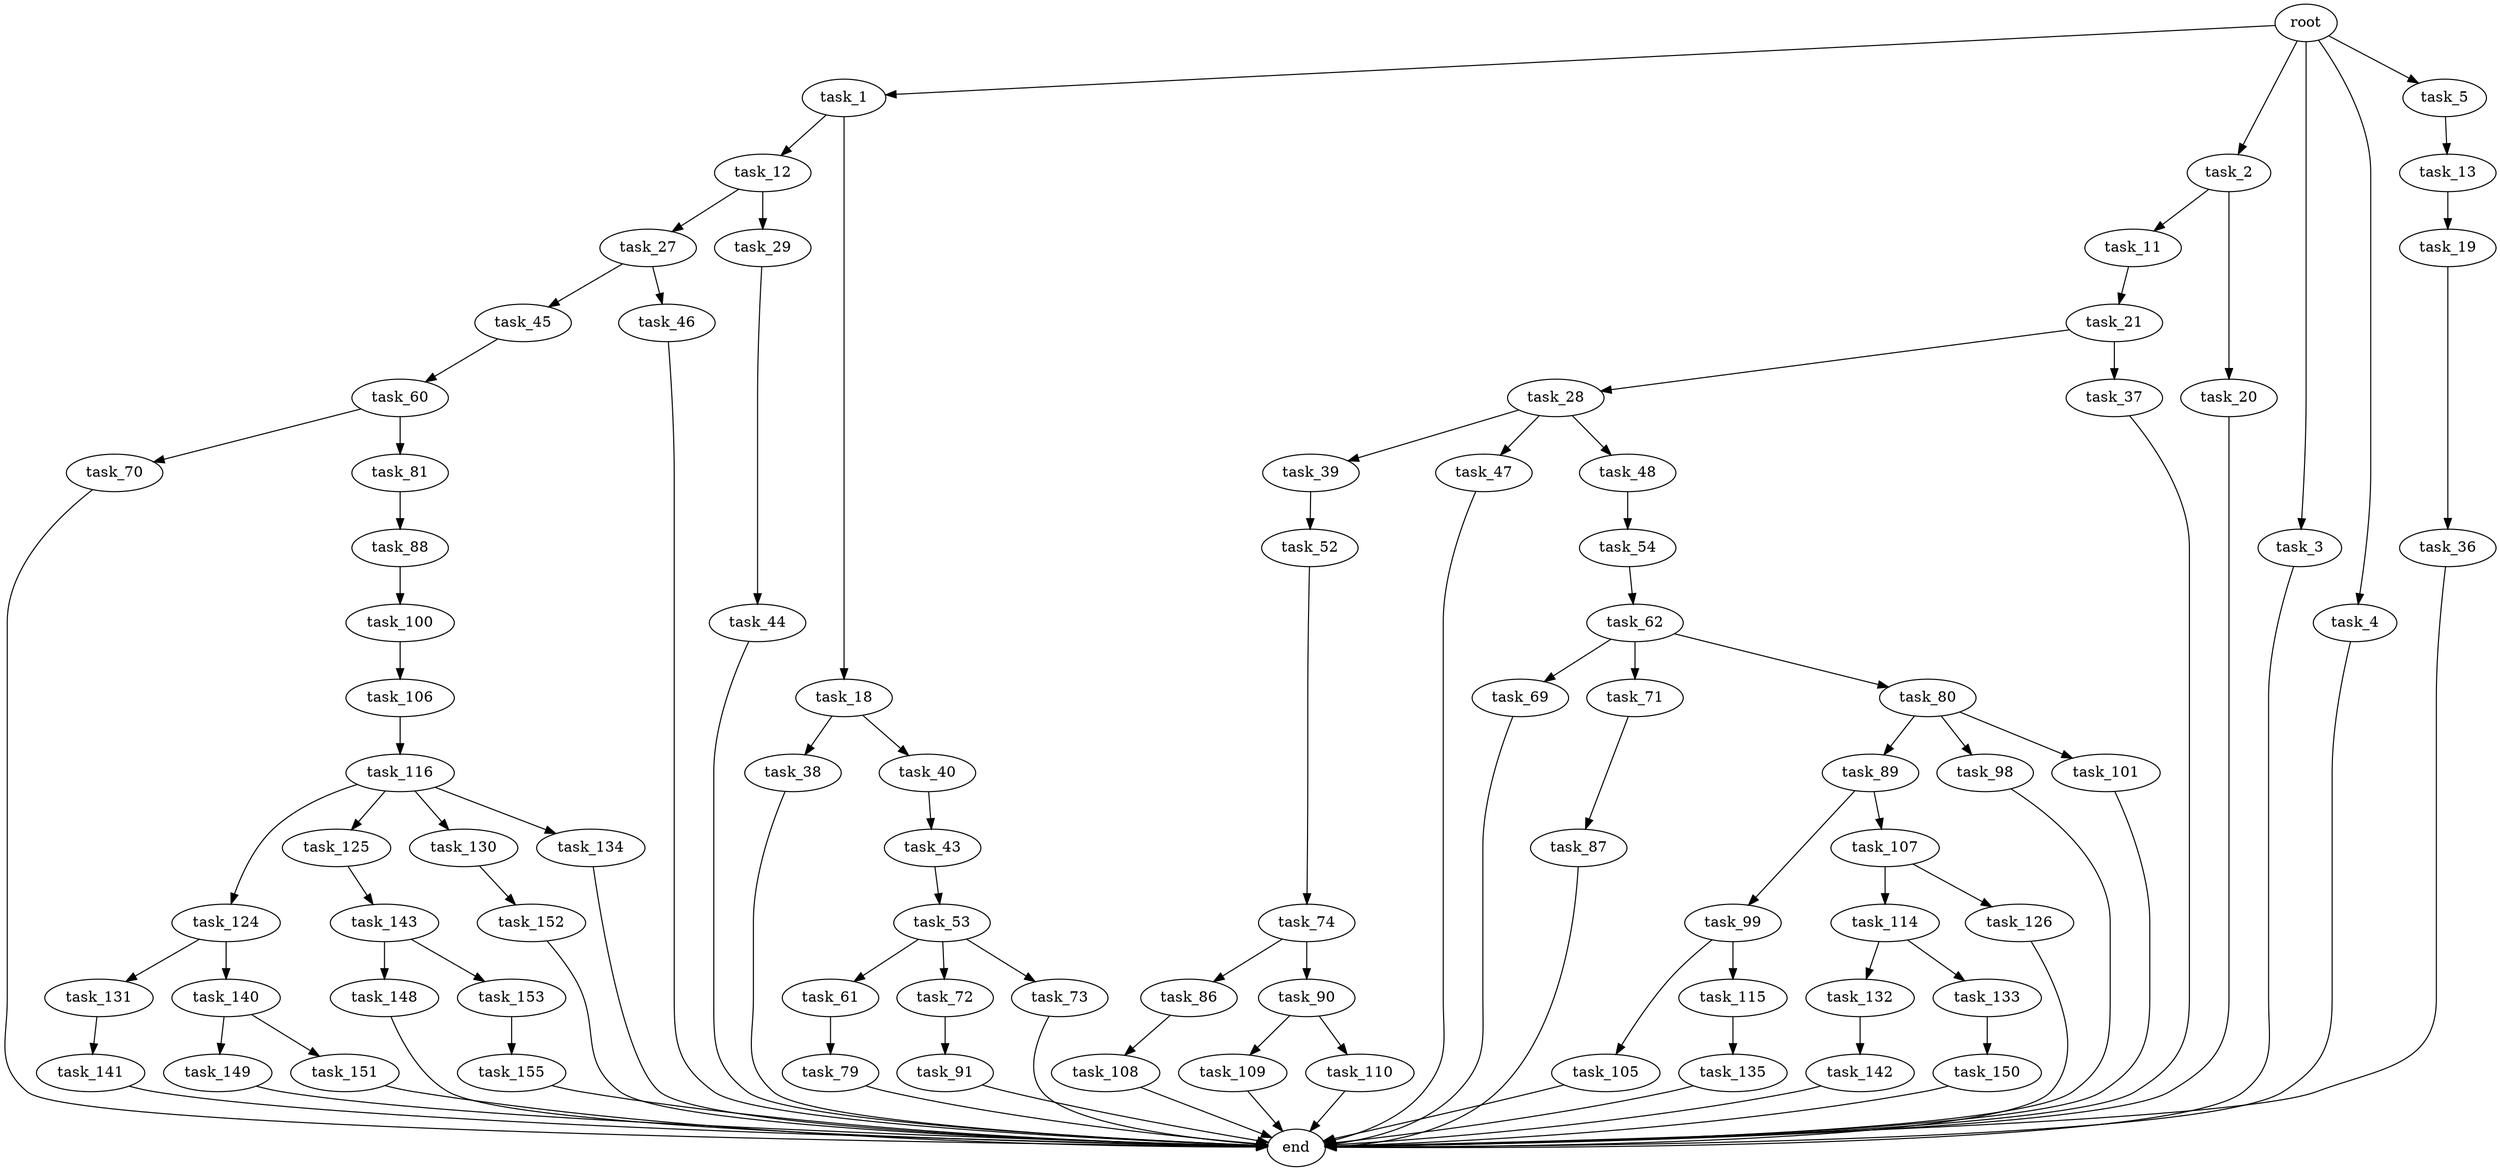 digraph G {
  root [size="0.000000"];
  task_1 [size="106328977402.000000"];
  task_2 [size="341358305849.000000"];
  task_3 [size="1676449435.000000"];
  task_4 [size="782757789696.000000"];
  task_5 [size="4338565831.000000"];
  task_11 [size="25230860893.000000"];
  task_12 [size="134217728000.000000"];
  task_13 [size="300937930648.000000"];
  task_18 [size="8589934592.000000"];
  task_19 [size="19940160159.000000"];
  task_20 [size="5798127868.000000"];
  task_21 [size="781796433439.000000"];
  task_27 [size="100255850125.000000"];
  task_28 [size="8589934592.000000"];
  task_29 [size="80749411406.000000"];
  task_36 [size="7789789935.000000"];
  task_37 [size="28991029248.000000"];
  task_38 [size="7962874658.000000"];
  task_39 [size="152511838777.000000"];
  task_40 [size="193995493940.000000"];
  task_43 [size="26168646537.000000"];
  task_44 [size="8382142530.000000"];
  task_45 [size="5191298377.000000"];
  task_46 [size="782757789696.000000"];
  task_47 [size="368293445632.000000"];
  task_48 [size="14050294271.000000"];
  task_52 [size="212669195468.000000"];
  task_53 [size="268544332679.000000"];
  task_54 [size="134217728000.000000"];
  task_60 [size="1213040745373.000000"];
  task_61 [size="1331197375.000000"];
  task_62 [size="8589934592.000000"];
  task_69 [size="13082844293.000000"];
  task_70 [size="231928233984.000000"];
  task_71 [size="16922615232.000000"];
  task_72 [size="231928233984.000000"];
  task_73 [size="284152593.000000"];
  task_74 [size="4587200476.000000"];
  task_79 [size="68719476736.000000"];
  task_80 [size="13787018103.000000"];
  task_81 [size="287361519386.000000"];
  task_86 [size="881863502.000000"];
  task_87 [size="231928233984.000000"];
  task_88 [size="13312880036.000000"];
  task_89 [size="516958741344.000000"];
  task_90 [size="8589934592.000000"];
  task_91 [size="43633975611.000000"];
  task_98 [size="33824730246.000000"];
  task_99 [size="231928233984.000000"];
  task_100 [size="1070468920022.000000"];
  task_101 [size="44793849734.000000"];
  task_105 [size="68719476736.000000"];
  task_106 [size="8589934592.000000"];
  task_107 [size="782757789696.000000"];
  task_108 [size="167460862497.000000"];
  task_109 [size="431617147756.000000"];
  task_110 [size="231928233984.000000"];
  task_114 [size="1832231289.000000"];
  task_115 [size="134217728000.000000"];
  task_116 [size="368293445632.000000"];
  task_124 [size="638394753607.000000"];
  task_125 [size="1102577614.000000"];
  task_126 [size="394889237412.000000"];
  task_130 [size="34020709192.000000"];
  task_131 [size="244798380737.000000"];
  task_132 [size="12193799687.000000"];
  task_133 [size="11276176122.000000"];
  task_134 [size="88066197931.000000"];
  task_135 [size="181076917138.000000"];
  task_140 [size="199543477798.000000"];
  task_141 [size="248553054046.000000"];
  task_142 [size="6582166530.000000"];
  task_143 [size="8589934592.000000"];
  task_148 [size="3464685050.000000"];
  task_149 [size="918862777.000000"];
  task_150 [size="5740787392.000000"];
  task_151 [size="41126400649.000000"];
  task_152 [size="1073741824000.000000"];
  task_153 [size="3821756234.000000"];
  task_155 [size="7520559373.000000"];
  end [size="0.000000"];

  root -> task_1 [size="1.000000"];
  root -> task_2 [size="1.000000"];
  root -> task_3 [size="1.000000"];
  root -> task_4 [size="1.000000"];
  root -> task_5 [size="1.000000"];
  task_1 -> task_12 [size="75497472.000000"];
  task_1 -> task_18 [size="75497472.000000"];
  task_2 -> task_11 [size="301989888.000000"];
  task_2 -> task_20 [size="301989888.000000"];
  task_3 -> end [size="1.000000"];
  task_4 -> end [size="1.000000"];
  task_5 -> task_13 [size="75497472.000000"];
  task_11 -> task_21 [size="411041792.000000"];
  task_12 -> task_27 [size="209715200.000000"];
  task_12 -> task_29 [size="209715200.000000"];
  task_13 -> task_19 [size="209715200.000000"];
  task_18 -> task_38 [size="33554432.000000"];
  task_18 -> task_40 [size="33554432.000000"];
  task_19 -> task_36 [size="536870912.000000"];
  task_20 -> end [size="1.000000"];
  task_21 -> task_28 [size="536870912.000000"];
  task_21 -> task_37 [size="536870912.000000"];
  task_27 -> task_45 [size="209715200.000000"];
  task_27 -> task_46 [size="209715200.000000"];
  task_28 -> task_39 [size="33554432.000000"];
  task_28 -> task_47 [size="33554432.000000"];
  task_28 -> task_48 [size="33554432.000000"];
  task_29 -> task_44 [size="75497472.000000"];
  task_36 -> end [size="1.000000"];
  task_37 -> end [size="1.000000"];
  task_38 -> end [size="1.000000"];
  task_39 -> task_52 [size="301989888.000000"];
  task_40 -> task_43 [size="134217728.000000"];
  task_43 -> task_53 [size="75497472.000000"];
  task_44 -> end [size="1.000000"];
  task_45 -> task_60 [size="134217728.000000"];
  task_46 -> end [size="1.000000"];
  task_47 -> end [size="1.000000"];
  task_48 -> task_54 [size="411041792.000000"];
  task_52 -> task_74 [size="209715200.000000"];
  task_53 -> task_61 [size="536870912.000000"];
  task_53 -> task_72 [size="536870912.000000"];
  task_53 -> task_73 [size="536870912.000000"];
  task_54 -> task_62 [size="209715200.000000"];
  task_60 -> task_70 [size="838860800.000000"];
  task_60 -> task_81 [size="838860800.000000"];
  task_61 -> task_79 [size="33554432.000000"];
  task_62 -> task_69 [size="33554432.000000"];
  task_62 -> task_71 [size="33554432.000000"];
  task_62 -> task_80 [size="33554432.000000"];
  task_69 -> end [size="1.000000"];
  task_70 -> end [size="1.000000"];
  task_71 -> task_87 [size="33554432.000000"];
  task_72 -> task_91 [size="301989888.000000"];
  task_73 -> end [size="1.000000"];
  task_74 -> task_86 [size="209715200.000000"];
  task_74 -> task_90 [size="209715200.000000"];
  task_79 -> end [size="1.000000"];
  task_80 -> task_89 [size="679477248.000000"];
  task_80 -> task_98 [size="679477248.000000"];
  task_80 -> task_101 [size="679477248.000000"];
  task_81 -> task_88 [size="209715200.000000"];
  task_86 -> task_108 [size="75497472.000000"];
  task_87 -> end [size="1.000000"];
  task_88 -> task_100 [size="536870912.000000"];
  task_89 -> task_99 [size="536870912.000000"];
  task_89 -> task_107 [size="536870912.000000"];
  task_90 -> task_109 [size="33554432.000000"];
  task_90 -> task_110 [size="33554432.000000"];
  task_91 -> end [size="1.000000"];
  task_98 -> end [size="1.000000"];
  task_99 -> task_105 [size="301989888.000000"];
  task_99 -> task_115 [size="301989888.000000"];
  task_100 -> task_106 [size="679477248.000000"];
  task_101 -> end [size="1.000000"];
  task_105 -> end [size="1.000000"];
  task_106 -> task_116 [size="33554432.000000"];
  task_107 -> task_114 [size="679477248.000000"];
  task_107 -> task_126 [size="679477248.000000"];
  task_108 -> end [size="1.000000"];
  task_109 -> end [size="1.000000"];
  task_110 -> end [size="1.000000"];
  task_114 -> task_132 [size="33554432.000000"];
  task_114 -> task_133 [size="33554432.000000"];
  task_115 -> task_135 [size="209715200.000000"];
  task_116 -> task_124 [size="411041792.000000"];
  task_116 -> task_125 [size="411041792.000000"];
  task_116 -> task_130 [size="411041792.000000"];
  task_116 -> task_134 [size="411041792.000000"];
  task_124 -> task_131 [size="411041792.000000"];
  task_124 -> task_140 [size="411041792.000000"];
  task_125 -> task_143 [size="33554432.000000"];
  task_126 -> end [size="1.000000"];
  task_130 -> task_152 [size="536870912.000000"];
  task_131 -> task_141 [size="209715200.000000"];
  task_132 -> task_142 [size="301989888.000000"];
  task_133 -> task_150 [size="411041792.000000"];
  task_134 -> end [size="1.000000"];
  task_135 -> end [size="1.000000"];
  task_140 -> task_149 [size="301989888.000000"];
  task_140 -> task_151 [size="301989888.000000"];
  task_141 -> end [size="1.000000"];
  task_142 -> end [size="1.000000"];
  task_143 -> task_148 [size="33554432.000000"];
  task_143 -> task_153 [size="33554432.000000"];
  task_148 -> end [size="1.000000"];
  task_149 -> end [size="1.000000"];
  task_150 -> end [size="1.000000"];
  task_151 -> end [size="1.000000"];
  task_152 -> end [size="1.000000"];
  task_153 -> task_155 [size="301989888.000000"];
  task_155 -> end [size="1.000000"];
}
